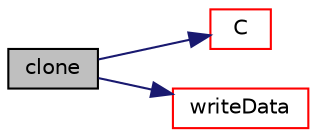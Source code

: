 digraph "clone"
{
  bgcolor="transparent";
  edge [fontname="Helvetica",fontsize="10",labelfontname="Helvetica",labelfontsize="10"];
  node [fontname="Helvetica",fontsize="10",shape=record];
  rankdir="LR";
  Node23 [label="clone",height=0.2,width=0.4,color="black", fillcolor="grey75", style="filled", fontcolor="black"];
  Node23 -> Node24 [color="midnightblue",fontsize="10",style="solid",fontname="Helvetica"];
  Node24 [label="C",height=0.2,width=0.4,color="red",URL="$a31313.html#aff1fa8c59dee36ddff91f3fee50b2669",tooltip="Construct null. "];
  Node23 -> Node27 [color="midnightblue",fontsize="10",style="solid",fontname="Helvetica"];
  Node27 [label="writeData",height=0.2,width=0.4,color="red",URL="$a31313.html#a4a9a5e81ef203c89a365d47f0acc39b9",tooltip="Write the function coefficients. "];
}
